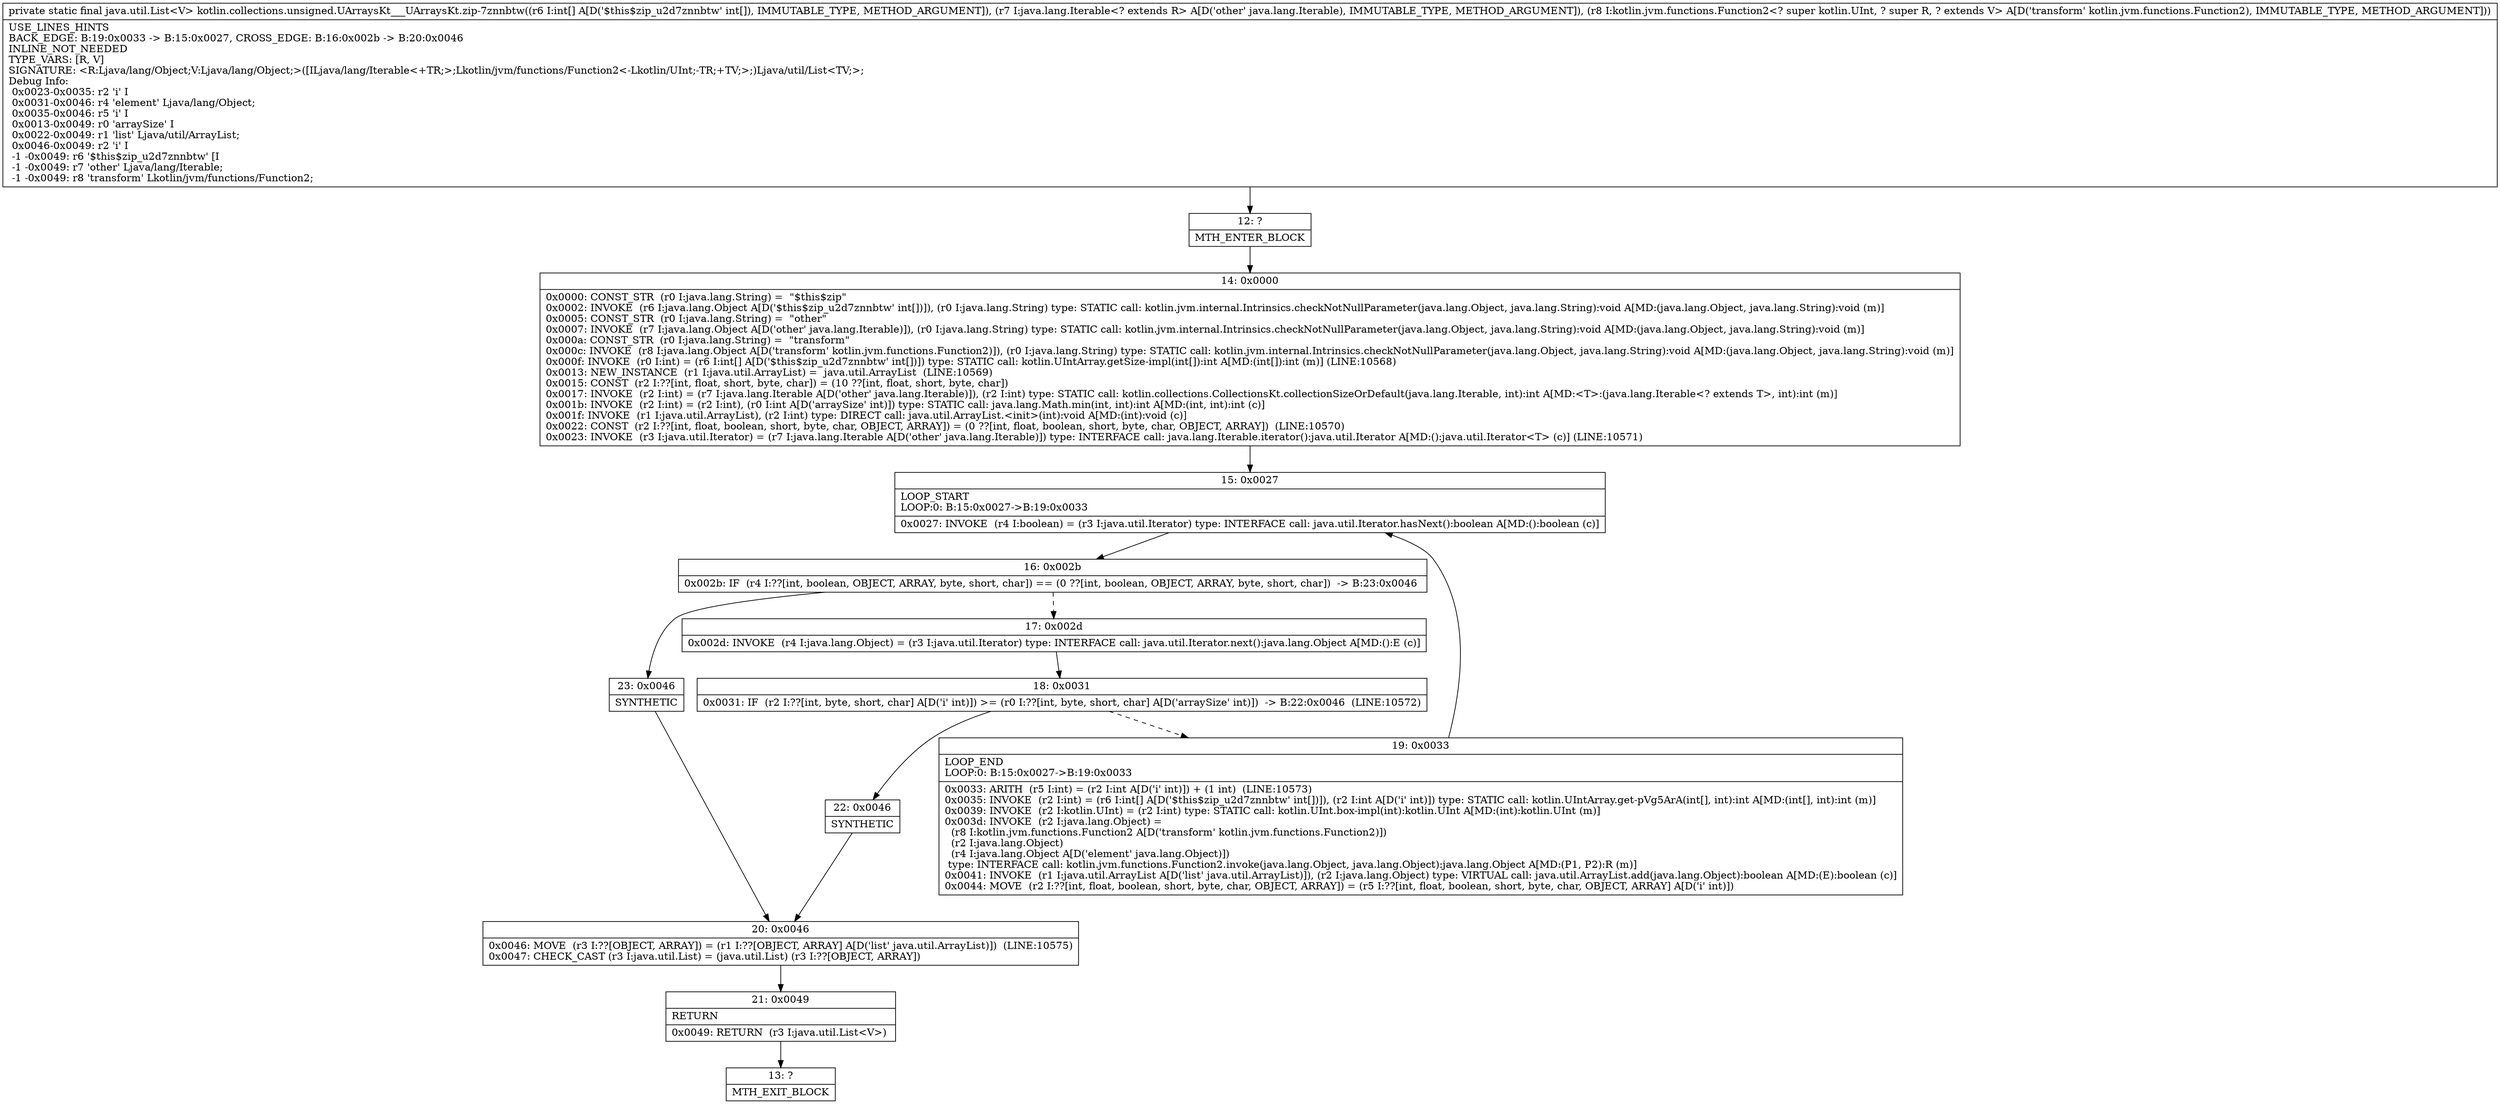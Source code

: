 digraph "CFG forkotlin.collections.unsigned.UArraysKt___UArraysKt.zip\-7znnbtw([ILjava\/lang\/Iterable;Lkotlin\/jvm\/functions\/Function2;)Ljava\/util\/List;" {
Node_12 [shape=record,label="{12\:\ ?|MTH_ENTER_BLOCK\l}"];
Node_14 [shape=record,label="{14\:\ 0x0000|0x0000: CONST_STR  (r0 I:java.lang.String) =  \"$this$zip\" \l0x0002: INVOKE  (r6 I:java.lang.Object A[D('$this$zip_u2d7znnbtw' int[])]), (r0 I:java.lang.String) type: STATIC call: kotlin.jvm.internal.Intrinsics.checkNotNullParameter(java.lang.Object, java.lang.String):void A[MD:(java.lang.Object, java.lang.String):void (m)]\l0x0005: CONST_STR  (r0 I:java.lang.String) =  \"other\" \l0x0007: INVOKE  (r7 I:java.lang.Object A[D('other' java.lang.Iterable)]), (r0 I:java.lang.String) type: STATIC call: kotlin.jvm.internal.Intrinsics.checkNotNullParameter(java.lang.Object, java.lang.String):void A[MD:(java.lang.Object, java.lang.String):void (m)]\l0x000a: CONST_STR  (r0 I:java.lang.String) =  \"transform\" \l0x000c: INVOKE  (r8 I:java.lang.Object A[D('transform' kotlin.jvm.functions.Function2)]), (r0 I:java.lang.String) type: STATIC call: kotlin.jvm.internal.Intrinsics.checkNotNullParameter(java.lang.Object, java.lang.String):void A[MD:(java.lang.Object, java.lang.String):void (m)]\l0x000f: INVOKE  (r0 I:int) = (r6 I:int[] A[D('$this$zip_u2d7znnbtw' int[])]) type: STATIC call: kotlin.UIntArray.getSize\-impl(int[]):int A[MD:(int[]):int (m)] (LINE:10568)\l0x0013: NEW_INSTANCE  (r1 I:java.util.ArrayList) =  java.util.ArrayList  (LINE:10569)\l0x0015: CONST  (r2 I:??[int, float, short, byte, char]) = (10 ??[int, float, short, byte, char]) \l0x0017: INVOKE  (r2 I:int) = (r7 I:java.lang.Iterable A[D('other' java.lang.Iterable)]), (r2 I:int) type: STATIC call: kotlin.collections.CollectionsKt.collectionSizeOrDefault(java.lang.Iterable, int):int A[MD:\<T\>:(java.lang.Iterable\<? extends T\>, int):int (m)]\l0x001b: INVOKE  (r2 I:int) = (r2 I:int), (r0 I:int A[D('arraySize' int)]) type: STATIC call: java.lang.Math.min(int, int):int A[MD:(int, int):int (c)]\l0x001f: INVOKE  (r1 I:java.util.ArrayList), (r2 I:int) type: DIRECT call: java.util.ArrayList.\<init\>(int):void A[MD:(int):void (c)]\l0x0022: CONST  (r2 I:??[int, float, boolean, short, byte, char, OBJECT, ARRAY]) = (0 ??[int, float, boolean, short, byte, char, OBJECT, ARRAY])  (LINE:10570)\l0x0023: INVOKE  (r3 I:java.util.Iterator) = (r7 I:java.lang.Iterable A[D('other' java.lang.Iterable)]) type: INTERFACE call: java.lang.Iterable.iterator():java.util.Iterator A[MD:():java.util.Iterator\<T\> (c)] (LINE:10571)\l}"];
Node_15 [shape=record,label="{15\:\ 0x0027|LOOP_START\lLOOP:0: B:15:0x0027\-\>B:19:0x0033\l|0x0027: INVOKE  (r4 I:boolean) = (r3 I:java.util.Iterator) type: INTERFACE call: java.util.Iterator.hasNext():boolean A[MD:():boolean (c)]\l}"];
Node_16 [shape=record,label="{16\:\ 0x002b|0x002b: IF  (r4 I:??[int, boolean, OBJECT, ARRAY, byte, short, char]) == (0 ??[int, boolean, OBJECT, ARRAY, byte, short, char])  \-\> B:23:0x0046 \l}"];
Node_17 [shape=record,label="{17\:\ 0x002d|0x002d: INVOKE  (r4 I:java.lang.Object) = (r3 I:java.util.Iterator) type: INTERFACE call: java.util.Iterator.next():java.lang.Object A[MD:():E (c)]\l}"];
Node_18 [shape=record,label="{18\:\ 0x0031|0x0031: IF  (r2 I:??[int, byte, short, char] A[D('i' int)]) \>= (r0 I:??[int, byte, short, char] A[D('arraySize' int)])  \-\> B:22:0x0046  (LINE:10572)\l}"];
Node_19 [shape=record,label="{19\:\ 0x0033|LOOP_END\lLOOP:0: B:15:0x0027\-\>B:19:0x0033\l|0x0033: ARITH  (r5 I:int) = (r2 I:int A[D('i' int)]) + (1 int)  (LINE:10573)\l0x0035: INVOKE  (r2 I:int) = (r6 I:int[] A[D('$this$zip_u2d7znnbtw' int[])]), (r2 I:int A[D('i' int)]) type: STATIC call: kotlin.UIntArray.get\-pVg5ArA(int[], int):int A[MD:(int[], int):int (m)]\l0x0039: INVOKE  (r2 I:kotlin.UInt) = (r2 I:int) type: STATIC call: kotlin.UInt.box\-impl(int):kotlin.UInt A[MD:(int):kotlin.UInt (m)]\l0x003d: INVOKE  (r2 I:java.lang.Object) = \l  (r8 I:kotlin.jvm.functions.Function2 A[D('transform' kotlin.jvm.functions.Function2)])\l  (r2 I:java.lang.Object)\l  (r4 I:java.lang.Object A[D('element' java.lang.Object)])\l type: INTERFACE call: kotlin.jvm.functions.Function2.invoke(java.lang.Object, java.lang.Object):java.lang.Object A[MD:(P1, P2):R (m)]\l0x0041: INVOKE  (r1 I:java.util.ArrayList A[D('list' java.util.ArrayList)]), (r2 I:java.lang.Object) type: VIRTUAL call: java.util.ArrayList.add(java.lang.Object):boolean A[MD:(E):boolean (c)]\l0x0044: MOVE  (r2 I:??[int, float, boolean, short, byte, char, OBJECT, ARRAY]) = (r5 I:??[int, float, boolean, short, byte, char, OBJECT, ARRAY] A[D('i' int)]) \l}"];
Node_22 [shape=record,label="{22\:\ 0x0046|SYNTHETIC\l}"];
Node_20 [shape=record,label="{20\:\ 0x0046|0x0046: MOVE  (r3 I:??[OBJECT, ARRAY]) = (r1 I:??[OBJECT, ARRAY] A[D('list' java.util.ArrayList)])  (LINE:10575)\l0x0047: CHECK_CAST (r3 I:java.util.List) = (java.util.List) (r3 I:??[OBJECT, ARRAY]) \l}"];
Node_21 [shape=record,label="{21\:\ 0x0049|RETURN\l|0x0049: RETURN  (r3 I:java.util.List\<V\>) \l}"];
Node_13 [shape=record,label="{13\:\ ?|MTH_EXIT_BLOCK\l}"];
Node_23 [shape=record,label="{23\:\ 0x0046|SYNTHETIC\l}"];
MethodNode[shape=record,label="{private static final java.util.List\<V\> kotlin.collections.unsigned.UArraysKt___UArraysKt.zip\-7znnbtw((r6 I:int[] A[D('$this$zip_u2d7znnbtw' int[]), IMMUTABLE_TYPE, METHOD_ARGUMENT]), (r7 I:java.lang.Iterable\<? extends R\> A[D('other' java.lang.Iterable), IMMUTABLE_TYPE, METHOD_ARGUMENT]), (r8 I:kotlin.jvm.functions.Function2\<? super kotlin.UInt, ? super R, ? extends V\> A[D('transform' kotlin.jvm.functions.Function2), IMMUTABLE_TYPE, METHOD_ARGUMENT]))  | USE_LINES_HINTS\lBACK_EDGE: B:19:0x0033 \-\> B:15:0x0027, CROSS_EDGE: B:16:0x002b \-\> B:20:0x0046\lINLINE_NOT_NEEDED\lTYPE_VARS: [R, V]\lSIGNATURE: \<R:Ljava\/lang\/Object;V:Ljava\/lang\/Object;\>([ILjava\/lang\/Iterable\<+TR;\>;Lkotlin\/jvm\/functions\/Function2\<\-Lkotlin\/UInt;\-TR;+TV;\>;)Ljava\/util\/List\<TV;\>;\lDebug Info:\l  0x0023\-0x0035: r2 'i' I\l  0x0031\-0x0046: r4 'element' Ljava\/lang\/Object;\l  0x0035\-0x0046: r5 'i' I\l  0x0013\-0x0049: r0 'arraySize' I\l  0x0022\-0x0049: r1 'list' Ljava\/util\/ArrayList;\l  0x0046\-0x0049: r2 'i' I\l  \-1 \-0x0049: r6 '$this$zip_u2d7znnbtw' [I\l  \-1 \-0x0049: r7 'other' Ljava\/lang\/Iterable;\l  \-1 \-0x0049: r8 'transform' Lkotlin\/jvm\/functions\/Function2;\l}"];
MethodNode -> Node_12;Node_12 -> Node_14;
Node_14 -> Node_15;
Node_15 -> Node_16;
Node_16 -> Node_17[style=dashed];
Node_16 -> Node_23;
Node_17 -> Node_18;
Node_18 -> Node_19[style=dashed];
Node_18 -> Node_22;
Node_19 -> Node_15;
Node_22 -> Node_20;
Node_20 -> Node_21;
Node_21 -> Node_13;
Node_23 -> Node_20;
}


